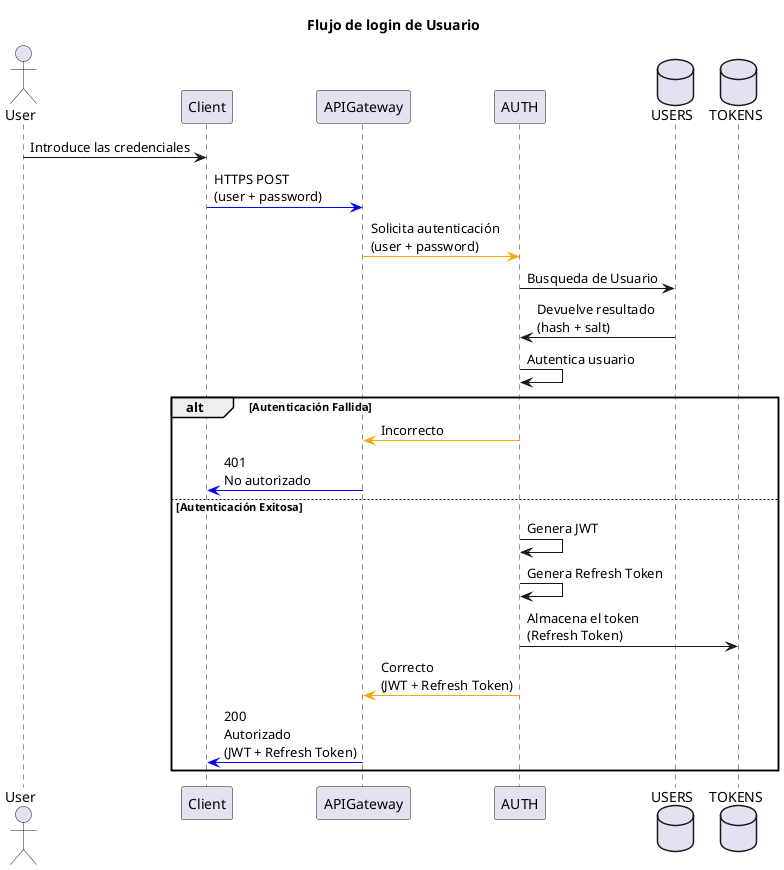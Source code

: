 @startuml

title "Flujo de login de Usuario"

actor User as user

participant Client as client
participant APIGateway as gateway
participant AUTH as auth

database USERS as usersDB
database TOKENS as tokensDB

user->client: Introduce las credenciales
client-[#blue]>gateway: HTTPS POST\n(user + password)
gateway-[#orange]>auth: Solicita autenticación\n(user + password)
auth->usersDB: Busqueda de Usuario
usersDB->auth: Devuelve resultado\n(hash + salt)
auth->auth: Autentica usuario

alt Autenticación Fallida
  auth-[#orange]>gateway: Incorrecto
  gateway-[#blue]>client: 401\nNo autorizado

else Autenticación Exitosa
  auth->auth: Genera JWT
  auth->auth: Genera Refresh Token
  auth->tokensDB: Almacena el token\n(Refresh Token)
  auth-[#orange]>gateway: Correcto\n(JWT + Refresh Token)
  gateway-[#blue]>client: 200\nAutorizado\n(JWT + Refresh Token)
end

@enduml